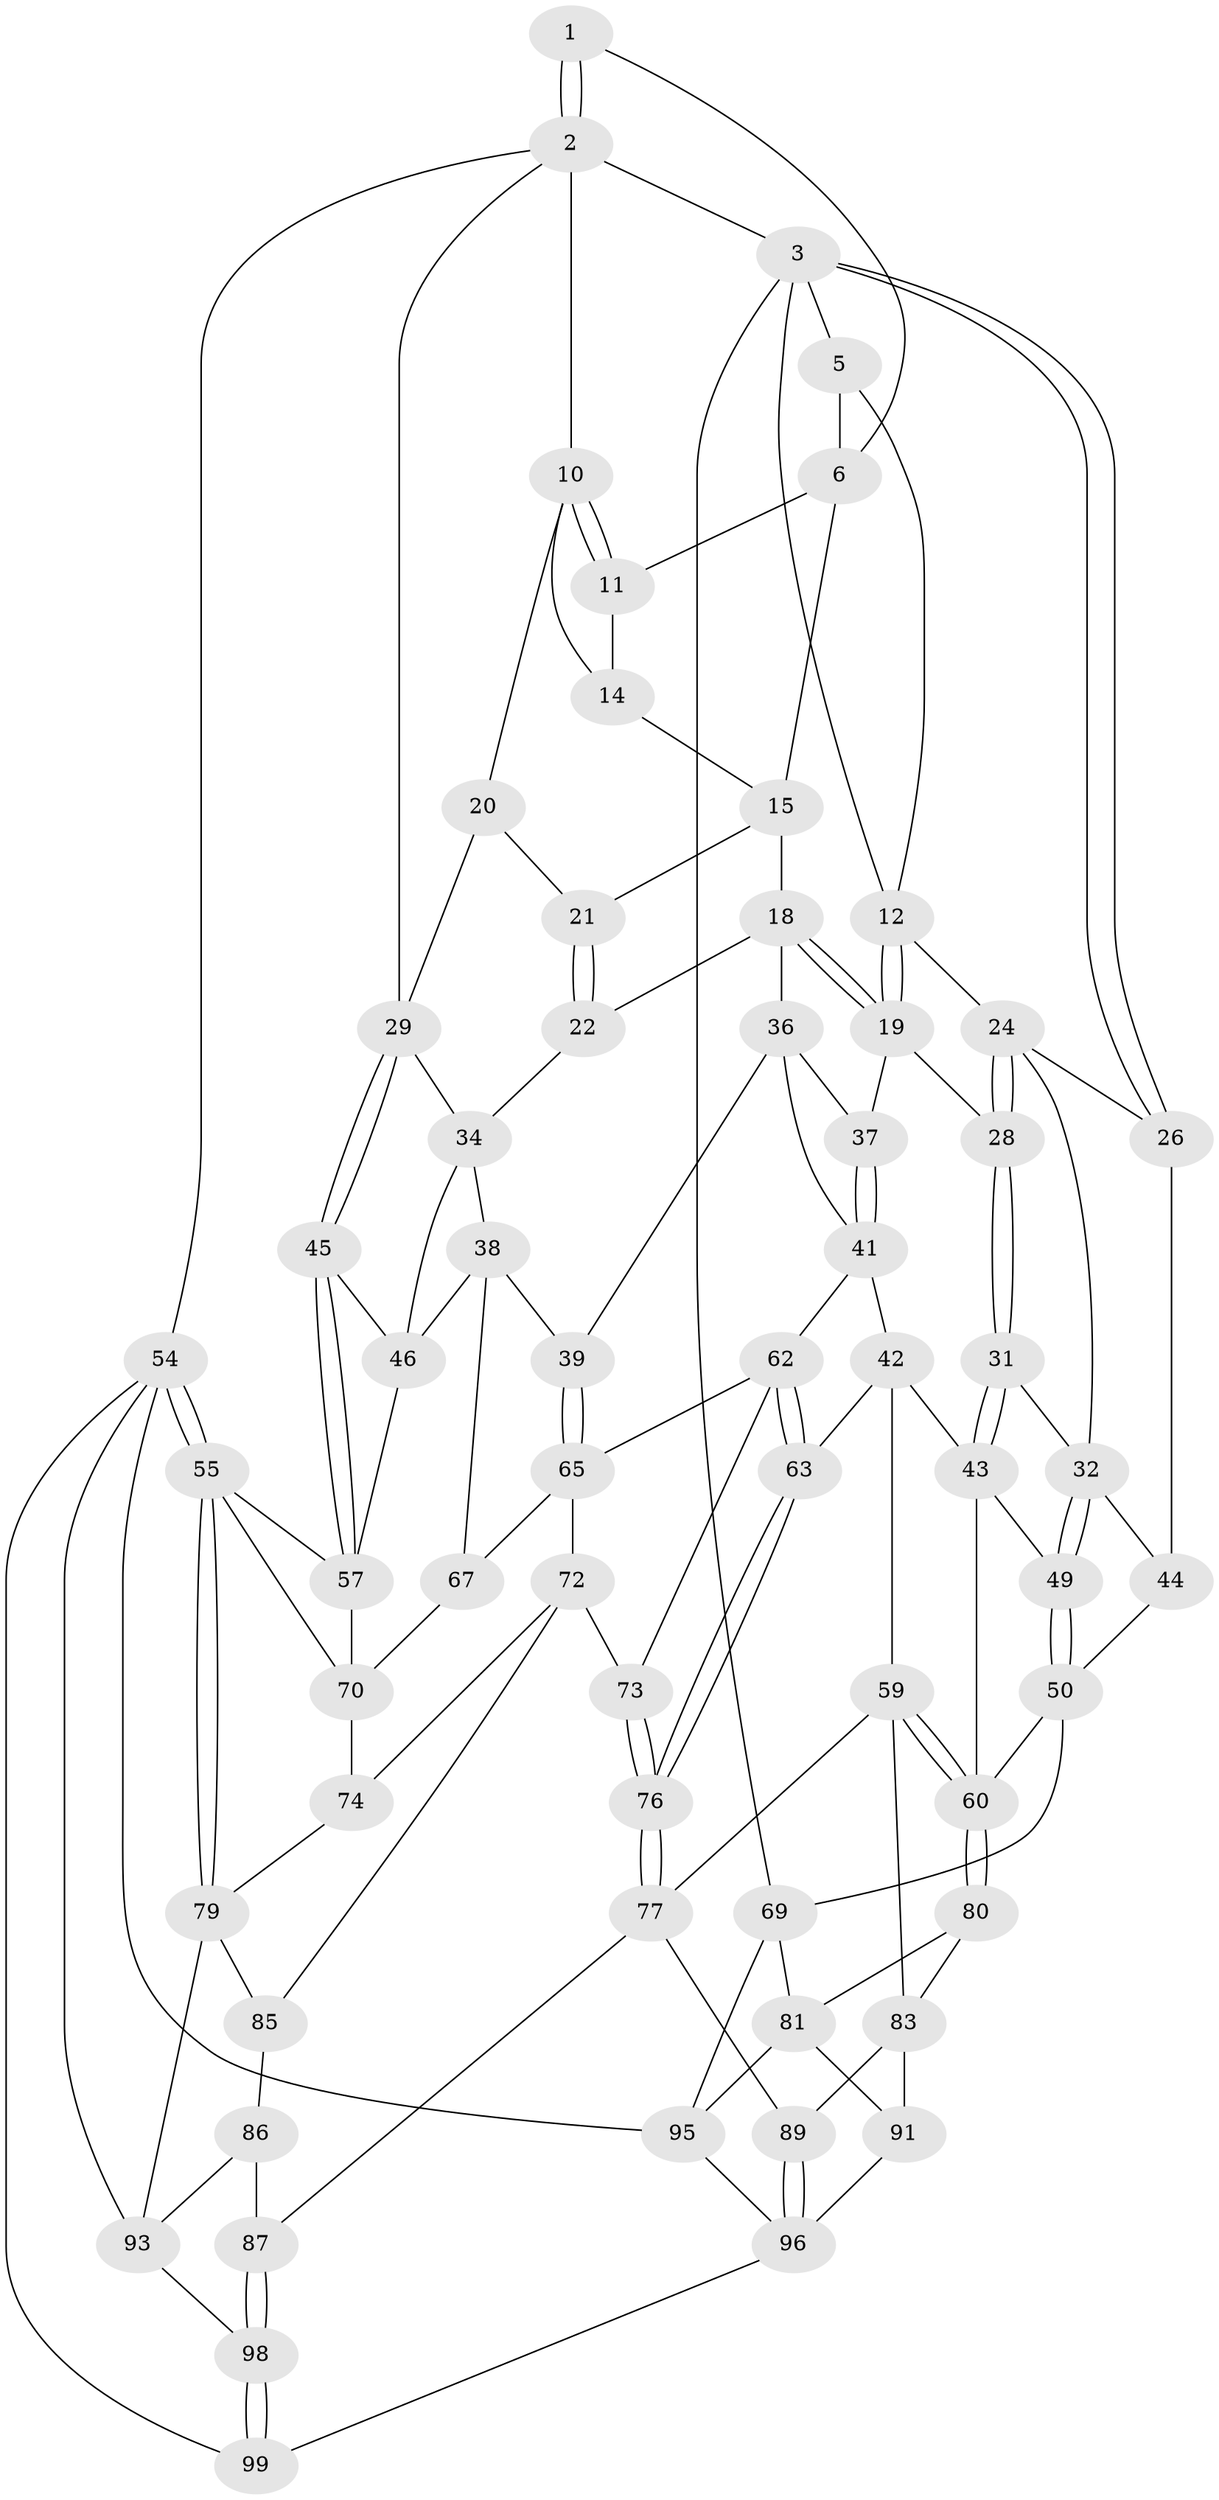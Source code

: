 // original degree distribution, {3: 0.019801980198019802, 6: 0.2079207920792079, 4: 0.2376237623762376, 5: 0.5346534653465347}
// Generated by graph-tools (version 1.1) at 2025/38/02/21/25 10:38:58]
// undirected, 64 vertices, 141 edges
graph export_dot {
graph [start="1"]
  node [color=gray90,style=filled];
  1 [pos="+0.9165627220751554+0"];
  2 [pos="+1+0",super="+9"];
  3 [pos="+0+0",super="+4"];
  5 [pos="+0.477368300441489+0",super="+8"];
  6 [pos="+0.7934226416178576+0.05738154580434681",super="+7"];
  10 [pos="+1+0.1634739504288994",super="+17"];
  11 [pos="+0.8139547936883239+0.12139480663791358"];
  12 [pos="+0.384314904427424+0.16889536152798706",super="+13"];
  14 [pos="+0.815242717526426+0.13555718757556648"];
  15 [pos="+0.7574983966359461+0.19587890540031866",super="+16"];
  18 [pos="+0.5907288034997282+0.19149692742681432",super="+23"];
  19 [pos="+0.45902010406374577+0.27245653319109975",super="+27"];
  20 [pos="+0.8289358043102188+0.2626510280810201"];
  21 [pos="+0.7973546549354517+0.24471444195659942"];
  22 [pos="+0.640794528800418+0.2573113870478317"];
  24 [pos="+0.22220683939937308+0.1834123432785758",super="+25"];
  26 [pos="+0+0.003829611490605455"];
  28 [pos="+0.29173567319449234+0.3063132033255997"];
  29 [pos="+1+0.12825783538394653",super="+30"];
  31 [pos="+0.21873493567539337+0.4174091691214159"];
  32 [pos="+0.20652439947264165+0.4190330588327799",super="+33"];
  34 [pos="+0.8209385845966052+0.3648696363719982",super="+35"];
  36 [pos="+0.6024947014976888+0.38213393356764375",super="+40"];
  37 [pos="+0.4444082274361849+0.42045667068672454"];
  38 [pos="+0.7816957762309122+0.39087831230669695",super="+48"];
  39 [pos="+0.7089624243953436+0.4897213511052341"];
  41 [pos="+0.44256431669873175+0.44654083862164545",super="+53"];
  42 [pos="+0.28925384414906863+0.5009741177965228",super="+58"];
  43 [pos="+0.2786259336614455+0.4978173538979888",super="+52"];
  44 [pos="+0+0.38316050355118403"];
  45 [pos="+1+0.19786057793490375"];
  46 [pos="+0.8389659028338942+0.37214526230816863",super="+47"];
  49 [pos="+0.10608536568613289+0.5493181282372745"];
  50 [pos="+0.02229235956903238+0.61655558792844",super="+51"];
  54 [pos="+1+1",super="+101"];
  55 [pos="+1+1",super="+56"];
  57 [pos="+1+0.5147856955456473",super="+64"];
  59 [pos="+0.31706434750012386+0.7100402629184166",super="+78"];
  60 [pos="+0.2821445747727987+0.7234331759602687",super="+61"];
  62 [pos="+0.4741477008657619+0.5326899060580889",super="+66"];
  63 [pos="+0.4254422147661617+0.6372652189093858"];
  65 [pos="+0.7118894115121978+0.5205444311076475",super="+68"];
  67 [pos="+0.8448784598860946+0.5746695309746664"];
  69 [pos="+0+0.6832279794311822",super="+82"];
  70 [pos="+0.9086200995861454+0.7102152499727293",super="+71"];
  72 [pos="+0.7737570406864331+0.7498585956164386",super="+75"];
  73 [pos="+0.6388910761465516+0.6825875379996381"];
  74 [pos="+0.8204177658645309+0.7672756249626475"];
  76 [pos="+0.5644700141425801+0.7403310021932922"];
  77 [pos="+0.564026257338524+0.7429344307673618",super="+88"];
  79 [pos="+0.8266194999124764+0.7746158539436045",super="+90"];
  80 [pos="+0.28097020114472215+0.7268596956347805"];
  81 [pos="+0.24316301385627753+0.7860450087642247",super="+92"];
  83 [pos="+0.4175176802939219+0.8242764606513615",super="+84"];
  85 [pos="+0.7574364851383638+0.8079085588042028"];
  86 [pos="+0.7327534552684198+0.8316534478552448"];
  87 [pos="+0.6644947701351944+0.8652220346369958"];
  89 [pos="+0.5199640541358815+0.8471669067248234"];
  91 [pos="+0.3739112875598608+0.932671639161398"];
  93 [pos="+0.8552693643772807+1",super="+94"];
  95 [pos="+0.15397370996052565+0.9369605460362901",super="+100"];
  96 [pos="+0.47993441842777496+1",super="+97"];
  98 [pos="+0.6629899631138231+0.8790139728619899"];
  99 [pos="+0.5353570500519567+1"];
  1 -- 2;
  1 -- 2;
  1 -- 6;
  2 -- 3;
  2 -- 54;
  2 -- 10;
  2 -- 29;
  3 -- 26;
  3 -- 26;
  3 -- 69;
  3 -- 12;
  3 -- 5;
  5 -- 12;
  5 -- 6;
  6 -- 11;
  6 -- 15;
  10 -- 11;
  10 -- 11;
  10 -- 20;
  10 -- 14;
  11 -- 14;
  12 -- 19;
  12 -- 19;
  12 -- 24;
  14 -- 15;
  15 -- 21;
  15 -- 18;
  18 -- 19;
  18 -- 19;
  18 -- 36;
  18 -- 22;
  19 -- 28;
  19 -- 37;
  20 -- 21;
  20 -- 29;
  21 -- 22;
  21 -- 22;
  22 -- 34;
  24 -- 28;
  24 -- 28;
  24 -- 32;
  24 -- 26;
  26 -- 44;
  28 -- 31;
  28 -- 31;
  29 -- 45;
  29 -- 45;
  29 -- 34;
  31 -- 32;
  31 -- 43;
  31 -- 43;
  32 -- 49;
  32 -- 49;
  32 -- 44;
  34 -- 46;
  34 -- 38;
  36 -- 37;
  36 -- 41;
  36 -- 39;
  37 -- 41;
  37 -- 41;
  38 -- 39;
  38 -- 67;
  38 -- 46;
  39 -- 65;
  39 -- 65;
  41 -- 42;
  41 -- 62;
  42 -- 43;
  42 -- 59;
  42 -- 63;
  43 -- 49;
  43 -- 60;
  44 -- 50;
  45 -- 46;
  45 -- 57;
  45 -- 57;
  46 -- 57;
  49 -- 50;
  49 -- 50;
  50 -- 60;
  50 -- 69;
  54 -- 55;
  54 -- 55;
  54 -- 95;
  54 -- 99;
  54 -- 93;
  55 -- 79;
  55 -- 79;
  55 -- 57;
  55 -- 70;
  57 -- 70;
  59 -- 60;
  59 -- 60;
  59 -- 83;
  59 -- 77;
  60 -- 80;
  60 -- 80;
  62 -- 63;
  62 -- 63;
  62 -- 73;
  62 -- 65;
  63 -- 76;
  63 -- 76;
  65 -- 72;
  65 -- 67;
  67 -- 70;
  69 -- 81;
  69 -- 95 [weight=2];
  70 -- 74;
  72 -- 73;
  72 -- 74;
  72 -- 85;
  73 -- 76;
  73 -- 76;
  74 -- 79;
  76 -- 77;
  76 -- 77;
  77 -- 89;
  77 -- 87;
  79 -- 93;
  79 -- 85;
  80 -- 81;
  80 -- 83;
  81 -- 91;
  81 -- 95;
  83 -- 89;
  83 -- 91;
  85 -- 86;
  86 -- 87;
  86 -- 93;
  87 -- 98;
  87 -- 98;
  89 -- 96;
  89 -- 96;
  91 -- 96;
  93 -- 98;
  95 -- 96;
  96 -- 99;
  98 -- 99;
  98 -- 99;
}
